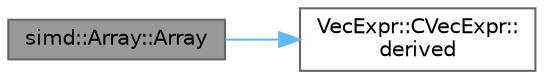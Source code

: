 digraph "simd::Array::Array"
{
 // LATEX_PDF_SIZE
  bgcolor="transparent";
  edge [fontname=Helvetica,fontsize=10,labelfontname=Helvetica,labelfontsize=10];
  node [fontname=Helvetica,fontsize=10,shape=box,height=0.2,width=0.4];
  rankdir="LR";
  Node1 [id="Node000001",label="simd::Array::Array",height=0.2,width=0.4,color="gray40", fillcolor="grey60", style="filled", fontcolor="black",tooltip="Copy construct from expression."];
  Node1 -> Node2 [id="edge1_Node000001_Node000002",color="steelblue1",style="solid",tooltip=" "];
  Node2 [id="Node000002",label="VecExpr::CVecExpr::\lderived",height=0.2,width=0.4,color="grey40", fillcolor="white", style="filled",URL="$classVecExpr_1_1CVecExpr.html#a6054e646d0793f8d3a2075a7392b93fd",tooltip="Cast the expression to Derived, usually to allow evaluation via operator[]."];
}
